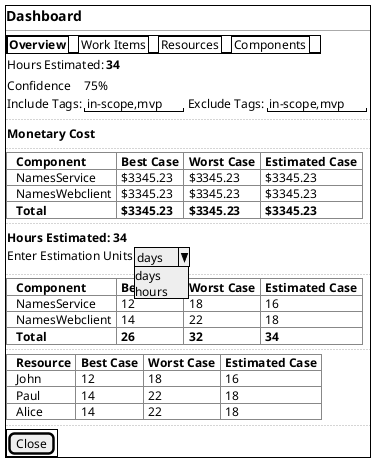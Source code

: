 @startsalt "Dashboard"

{+
    == Dashboard
    ---
    {+
        {/ <b>Overview | Work Items | Resources | Components }
    }
    {
        Hours Estimated: | <b>34
    }
    {
        Confidence | 75%
        Include Tags: | "in-scope,mvp" | Exclude Tags: | "in-scope,mvp" | 
    }

    ...
    {
        <b>Monetary Cost
    }

    ...
    {T#
        +<b>Component | <b>Best Case | <b>Worst Case | <b>Estimated Case
        + NamesService  | $3345.23 | $3345.23 | $3345.23
        + NamesWebclient   | $3345.23 | $3345.23 | $3345.23
        +<b>Total | <b>$3345.23 | <b>$3345.23 | <b>$3345.23
    }
    ...
    {
        <b>Hours Estimated: <b>34
        Enter Estimation Units | ^days ^days ^hours^
    }
    ...
    {T#
        +<b>Component | <b>Best Case | <b>Worst Case | <b>Estimated Case
        + NamesService  | 12 | 18 | 16
        + NamesWebclient   | 14 | 22 | 18
        +<b>Total | <b>26 | <b>32 | <b>34
    }
    ...
    {T#
        +<b>Resource | <b>Best Case | <b>Worst Case | <b>Estimated Case
        + John  | 12 | 18 | 16
        + Paul   | 14 | 22 | 18
        + Alice   | 14 | 22 | 18
    }
    ...

    {+
        [Close]
    }
}

@endsalt